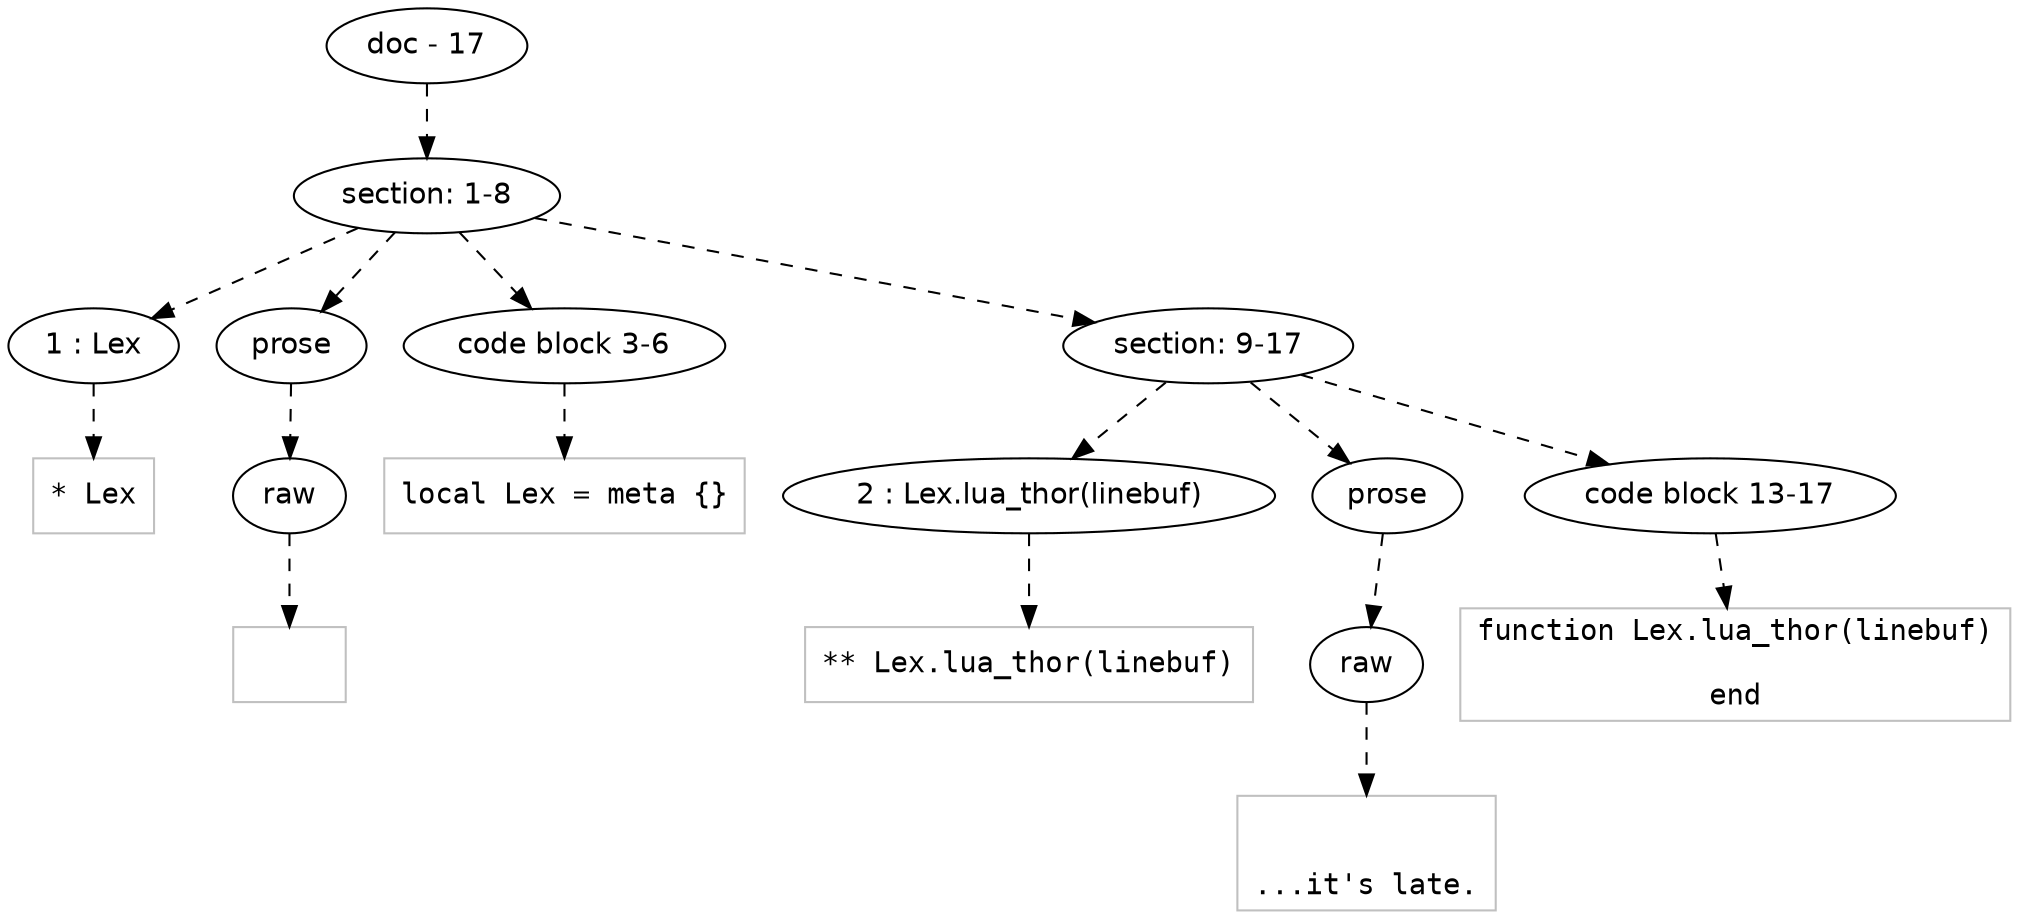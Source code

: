 digraph lpegNode {

node [fontname=Helvetica]
edge [style=dashed]

doc_0 [label="doc - 17"]


doc_0 -> { section_1}
{rank=same; section_1}

section_1 [label="section: 1-8"]


// END RANK doc_0

section_1 -> { header_2 prose_3 codeblock_4 section_5}
{rank=same; header_2 prose_3 codeblock_4 section_5}

header_2 [label="1 : Lex"]

prose_3 [label="prose"]

codeblock_4 [label="code block 3-6"]

section_5 [label="section: 9-17"]


// END RANK section_1

header_2 -> leaf_6
leaf_6  [color=Gray,shape=rectangle,fontname=Inconsolata,label="* Lex"]
// END RANK header_2

prose_3 -> { raw_7}
{rank=same; raw_7}

raw_7 [label="raw"]


// END RANK prose_3

raw_7 -> leaf_8
leaf_8  [color=Gray,shape=rectangle,fontname=Inconsolata,label="
"]
// END RANK raw_7

codeblock_4 -> leaf_9
leaf_9  [color=Gray,shape=rectangle,fontname=Inconsolata,label="local Lex = meta {}
"]
// END RANK codeblock_4

section_5 -> { header_10 prose_11 codeblock_12}
{rank=same; header_10 prose_11 codeblock_12}

header_10 [label="2 : Lex.lua_thor(linebuf)"]

prose_11 [label="prose"]

codeblock_12 [label="code block 13-17"]


// END RANK section_5

header_10 -> leaf_13
leaf_13  [color=Gray,shape=rectangle,fontname=Inconsolata,label="** Lex.lua_thor(linebuf)"]
// END RANK header_10

prose_11 -> { raw_14}
{rank=same; raw_14}

raw_14 [label="raw"]


// END RANK prose_11

raw_14 -> leaf_15
leaf_15  [color=Gray,shape=rectangle,fontname=Inconsolata,label="

...it's late.
"]
// END RANK raw_14

codeblock_12 -> leaf_16
leaf_16  [color=Gray,shape=rectangle,fontname=Inconsolata,label="function Lex.lua_thor(linebuf)

end"]
// END RANK codeblock_12


}
